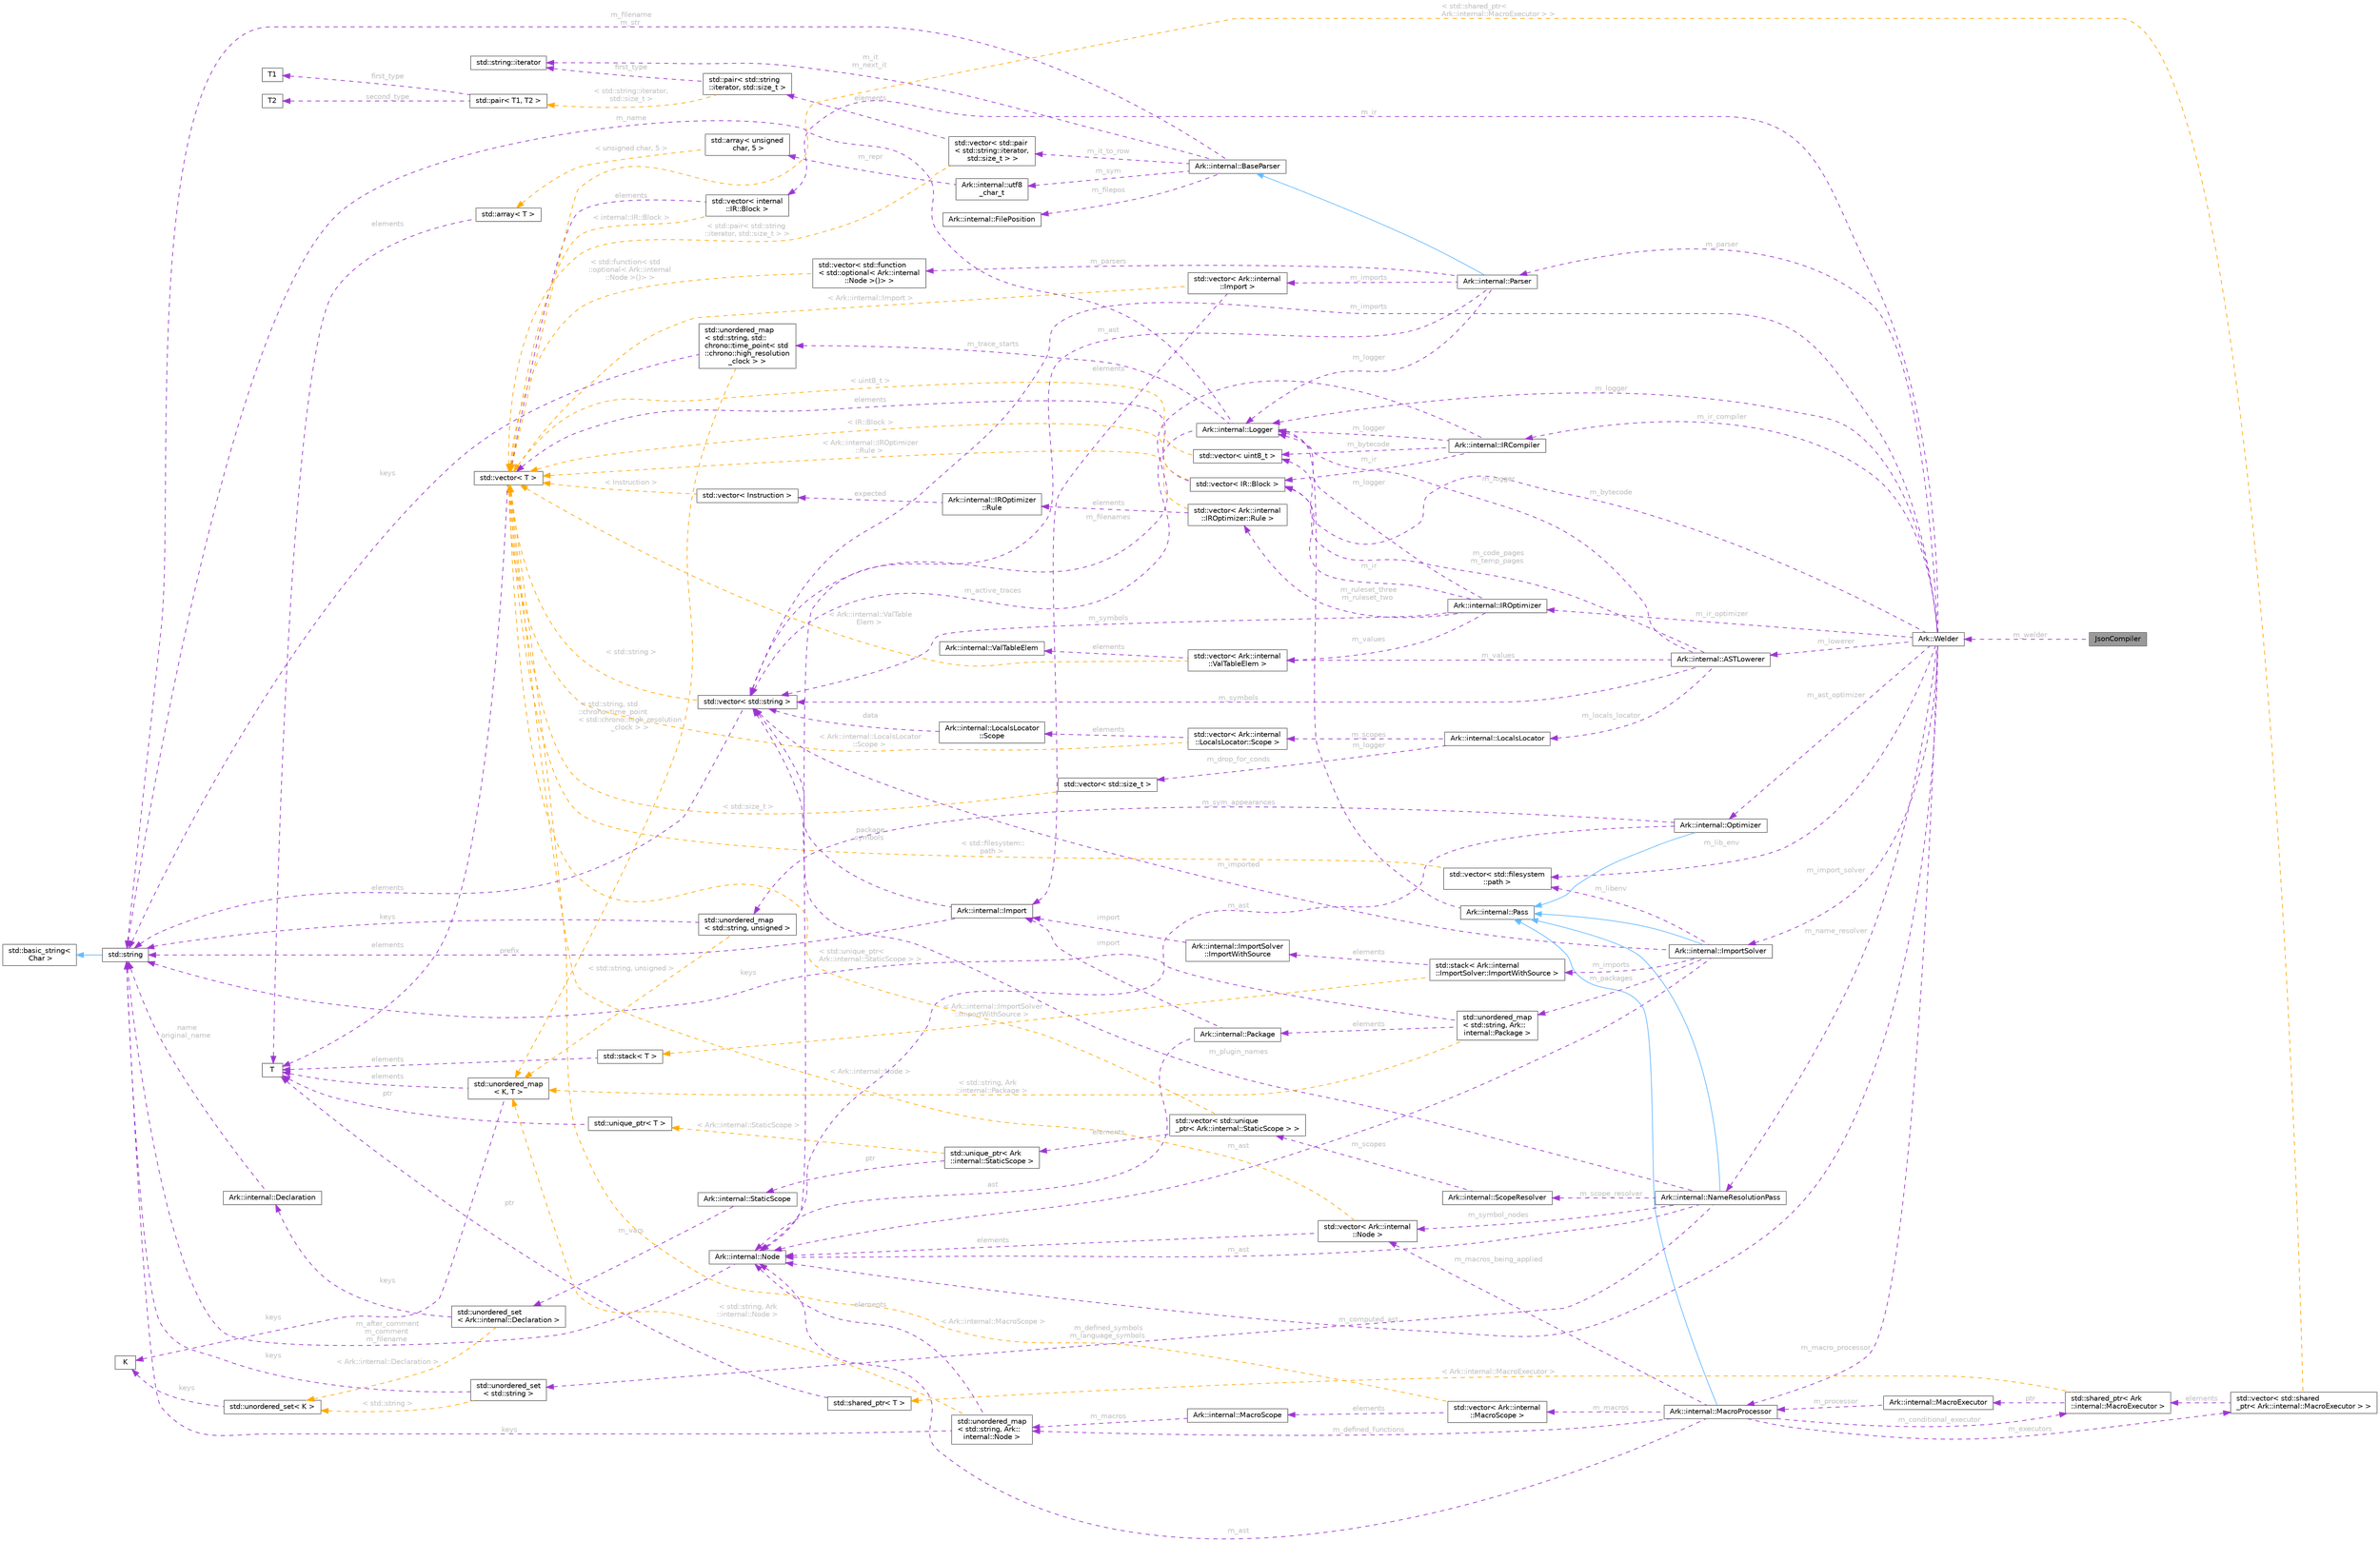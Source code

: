 digraph "JsonCompiler"
{
 // INTERACTIVE_SVG=YES
 // LATEX_PDF_SIZE
  bgcolor="transparent";
  edge [fontname=Helvetica,fontsize=10,labelfontname=Helvetica,labelfontsize=10];
  node [fontname=Helvetica,fontsize=10,shape=box,height=0.2,width=0.4];
  rankdir="LR";
  Node1 [id="Node000001",label="JsonCompiler",height=0.2,width=0.4,color="gray40", fillcolor="grey60", style="filled", fontcolor="black",tooltip=" "];
  Node2 -> Node1 [id="edge1_Node000001_Node000002",dir="back",color="darkorchid3",style="dashed",tooltip=" ",label=" m_welder",fontcolor="grey" ];
  Node2 [id="Node000002",label="Ark::Welder",height=0.2,width=0.4,color="gray40", fillcolor="white", style="filled",URL="$d7/da8/classArk_1_1Welder.html",tooltip="The welder joins all the compiler passes."];
  Node3 -> Node2 [id="edge2_Node000002_Node000003",dir="back",color="darkorchid3",style="dashed",tooltip=" ",label=" m_lib_env",fontcolor="grey" ];
  Node3 [id="Node000003",label="std::vector\< std::filesystem\l::path \>",height=0.2,width=0.4,color="gray40", fillcolor="white", style="filled",tooltip=" "];
  Node4 -> Node3 [id="edge3_Node000003_Node000004",dir="back",color="orange",style="dashed",tooltip=" ",label=" \< std::filesystem::\lpath \>",fontcolor="grey" ];
  Node4 [id="Node000004",label="std::vector\< T \>",height=0.2,width=0.4,color="gray40", fillcolor="white", style="filled",tooltip=" "];
  Node5 -> Node4 [id="edge4_Node000004_Node000005",dir="back",color="darkorchid3",style="dashed",tooltip=" ",label=" elements",fontcolor="grey" ];
  Node5 [id="Node000005",label="T",height=0.2,width=0.4,color="gray40", fillcolor="white", style="filled",tooltip=" "];
  Node6 -> Node2 [id="edge5_Node000002_Node000006",dir="back",color="darkorchid3",style="dashed",tooltip=" ",label=" m_imports",fontcolor="grey" ];
  Node6 [id="Node000006",label="std::vector\< std::string \>",height=0.2,width=0.4,color="gray40", fillcolor="white", style="filled",tooltip=" "];
  Node7 -> Node6 [id="edge6_Node000006_Node000007",dir="back",color="darkorchid3",style="dashed",tooltip=" ",label=" elements",fontcolor="grey" ];
  Node7 [id="Node000007",label="std::string",height=0.2,width=0.4,color="gray40", fillcolor="white", style="filled",tooltip=" "];
  Node8 -> Node7 [id="edge7_Node000007_Node000008",dir="back",color="steelblue1",style="solid",tooltip=" "];
  Node8 [id="Node000008",label="std::basic_string\<\l Char \>",height=0.2,width=0.4,color="gray40", fillcolor="white", style="filled",tooltip=" "];
  Node4 -> Node6 [id="edge8_Node000006_Node000004",dir="back",color="orange",style="dashed",tooltip=" ",label=" \< std::string \>",fontcolor="grey" ];
  Node9 -> Node2 [id="edge9_Node000002_Node000009",dir="back",color="darkorchid3",style="dashed",tooltip=" ",label=" m_ir",fontcolor="grey" ];
  Node9 [id="Node000009",label="std::vector\< internal\l::IR::Block \>",height=0.2,width=0.4,color="gray40", fillcolor="white", style="filled",tooltip=" "];
  Node4 -> Node9 [id="edge10_Node000009_Node000004",dir="back",color="darkorchid3",style="dashed",tooltip=" ",label=" elements",fontcolor="grey" ];
  Node4 -> Node9 [id="edge11_Node000009_Node000004",dir="back",color="orange",style="dashed",tooltip=" ",label=" \< internal::IR::Block \>",fontcolor="grey" ];
  Node10 -> Node2 [id="edge12_Node000002_Node000010",dir="back",color="darkorchid3",style="dashed",tooltip=" ",label=" m_bytecode",fontcolor="grey" ];
  Node10 [id="Node000010",label="std::vector\< uint8_t \>",height=0.2,width=0.4,color="gray40", fillcolor="white", style="filled",tooltip=" "];
  Node4 -> Node10 [id="edge13_Node000010_Node000004",dir="back",color="orange",style="dashed",tooltip=" ",label=" \< uint8_t \>",fontcolor="grey" ];
  Node11 -> Node2 [id="edge14_Node000002_Node000011",dir="back",color="darkorchid3",style="dashed",tooltip=" ",label=" m_computed_ast",fontcolor="grey" ];
  Node11 [id="Node000011",label="Ark::internal::Node",height=0.2,width=0.4,color="gray40", fillcolor="white", style="filled",URL="$dc/d9e/classArk_1_1internal_1_1Node.html",tooltip="A node of an Abstract Syntax Tree for ArkScript."];
  Node7 -> Node11 [id="edge15_Node000011_Node000007",dir="back",color="darkorchid3",style="dashed",tooltip=" ",label=" m_after_comment\nm_comment\nm_filename",fontcolor="grey" ];
  Node12 -> Node2 [id="edge16_Node000002_Node000012",dir="back",color="darkorchid3",style="dashed",tooltip=" ",label=" m_parser",fontcolor="grey" ];
  Node12 [id="Node000012",label="Ark::internal::Parser",height=0.2,width=0.4,color="gray40", fillcolor="white", style="filled",URL="$d9/d0c/classArk_1_1internal_1_1Parser.html",tooltip=" "];
  Node13 -> Node12 [id="edge17_Node000012_Node000013",dir="back",color="steelblue1",style="solid",tooltip=" "];
  Node13 [id="Node000013",label="Ark::internal::BaseParser",height=0.2,width=0.4,color="gray40", fillcolor="white", style="filled",URL="$d8/d00/classArk_1_1internal_1_1BaseParser.html",tooltip=" "];
  Node7 -> Node13 [id="edge18_Node000013_Node000007",dir="back",color="darkorchid3",style="dashed",tooltip=" ",label=" m_filename\nm_str",fontcolor="grey" ];
  Node14 -> Node13 [id="edge19_Node000013_Node000014",dir="back",color="darkorchid3",style="dashed",tooltip=" ",label=" m_it_to_row",fontcolor="grey" ];
  Node14 [id="Node000014",label="std::vector\< std::pair\l\< std::string::iterator,\l std::size_t \> \>",height=0.2,width=0.4,color="gray40", fillcolor="white", style="filled",tooltip=" "];
  Node15 -> Node14 [id="edge20_Node000014_Node000015",dir="back",color="darkorchid3",style="dashed",tooltip=" ",label=" elements",fontcolor="grey" ];
  Node15 [id="Node000015",label="std::pair\< std::string\l::iterator, std::size_t \>",height=0.2,width=0.4,color="gray40", fillcolor="white", style="filled",tooltip=" "];
  Node16 -> Node15 [id="edge21_Node000015_Node000016",dir="back",color="darkorchid3",style="dashed",tooltip=" ",label=" first_type",fontcolor="grey" ];
  Node16 [id="Node000016",label="std::string::iterator",height=0.2,width=0.4,color="gray40", fillcolor="white", style="filled",tooltip=" "];
  Node17 -> Node15 [id="edge22_Node000015_Node000017",dir="back",color="orange",style="dashed",tooltip=" ",label=" \< std::string::iterator,\l std::size_t \>",fontcolor="grey" ];
  Node17 [id="Node000017",label="std::pair\< T1, T2 \>",height=0.2,width=0.4,color="gray40", fillcolor="white", style="filled",tooltip=" "];
  Node18 -> Node17 [id="edge23_Node000017_Node000018",dir="back",color="darkorchid3",style="dashed",tooltip=" ",label=" first_type",fontcolor="grey" ];
  Node18 [id="Node000018",label="T1",height=0.2,width=0.4,color="gray40", fillcolor="white", style="filled",tooltip=" "];
  Node19 -> Node17 [id="edge24_Node000017_Node000019",dir="back",color="darkorchid3",style="dashed",tooltip=" ",label=" second_type",fontcolor="grey" ];
  Node19 [id="Node000019",label="T2",height=0.2,width=0.4,color="gray40", fillcolor="white", style="filled",tooltip=" "];
  Node4 -> Node14 [id="edge25_Node000014_Node000004",dir="back",color="orange",style="dashed",tooltip=" ",label=" \< std::pair\< std::string\l::iterator, std::size_t \> \>",fontcolor="grey" ];
  Node16 -> Node13 [id="edge26_Node000013_Node000016",dir="back",color="darkorchid3",style="dashed",tooltip=" ",label=" m_it\nm_next_it",fontcolor="grey" ];
  Node20 -> Node13 [id="edge27_Node000013_Node000020",dir="back",color="darkorchid3",style="dashed",tooltip=" ",label=" m_sym",fontcolor="grey" ];
  Node20 [id="Node000020",label="Ark::internal::utf8\l_char_t",height=0.2,width=0.4,color="gray40", fillcolor="white", style="filled",URL="$df/d83/classArk_1_1internal_1_1utf8__char__t.html",tooltip=" "];
  Node21 -> Node20 [id="edge28_Node000020_Node000021",dir="back",color="darkorchid3",style="dashed",tooltip=" ",label=" m_repr",fontcolor="grey" ];
  Node21 [id="Node000021",label="std::array\< unsigned\l char, 5 \>",height=0.2,width=0.4,color="gray40", fillcolor="white", style="filled",tooltip=" "];
  Node22 -> Node21 [id="edge29_Node000021_Node000022",dir="back",color="orange",style="dashed",tooltip=" ",label=" \< unsigned char, 5 \>",fontcolor="grey" ];
  Node22 [id="Node000022",label="std::array\< T \>",height=0.2,width=0.4,color="gray40", fillcolor="white", style="filled",tooltip=" "];
  Node5 -> Node22 [id="edge30_Node000022_Node000005",dir="back",color="darkorchid3",style="dashed",tooltip=" ",label=" elements",fontcolor="grey" ];
  Node23 -> Node13 [id="edge31_Node000013_Node000023",dir="back",color="darkorchid3",style="dashed",tooltip=" ",label=" m_filepos",fontcolor="grey" ];
  Node23 [id="Node000023",label="Ark::internal::FilePosition",height=0.2,width=0.4,color="gray40", fillcolor="white", style="filled",URL="$dd/d0e/structArk_1_1internal_1_1FilePosition.html",tooltip="Describe a position in a given file ; handled by the BaseParser."];
  Node24 -> Node12 [id="edge32_Node000012_Node000024",dir="back",color="darkorchid3",style="dashed",tooltip=" ",label=" m_logger",fontcolor="grey" ];
  Node24 [id="Node000024",label="Ark::internal::Logger",height=0.2,width=0.4,color="gray40", fillcolor="white", style="filled",URL="$d6/d2f/classArk_1_1internal_1_1Logger.html",tooltip=" "];
  Node7 -> Node24 [id="edge33_Node000024_Node000007",dir="back",color="darkorchid3",style="dashed",tooltip=" ",label=" m_name",fontcolor="grey" ];
  Node25 -> Node24 [id="edge34_Node000024_Node000025",dir="back",color="darkorchid3",style="dashed",tooltip=" ",label=" m_trace_starts",fontcolor="grey" ];
  Node25 [id="Node000025",label="std::unordered_map\l\< std::string, std::\lchrono::time_point\< std\l::chrono::high_resolution\l_clock \> \>",height=0.2,width=0.4,color="gray40", fillcolor="white", style="filled",tooltip=" "];
  Node7 -> Node25 [id="edge35_Node000025_Node000007",dir="back",color="darkorchid3",style="dashed",tooltip=" ",label=" keys",fontcolor="grey" ];
  Node26 -> Node25 [id="edge36_Node000025_Node000026",dir="back",color="orange",style="dashed",tooltip=" ",label=" \< std::string, std\l::chrono::time_point\l\< std::chrono::high_resolution\l_clock \> \>",fontcolor="grey" ];
  Node26 [id="Node000026",label="std::unordered_map\l\< K, T \>",height=0.2,width=0.4,color="gray40", fillcolor="white", style="filled",tooltip=" "];
  Node27 -> Node26 [id="edge37_Node000026_Node000027",dir="back",color="darkorchid3",style="dashed",tooltip=" ",label=" keys",fontcolor="grey" ];
  Node27 [id="Node000027",label="K",height=0.2,width=0.4,color="gray40", fillcolor="white", style="filled",tooltip=" "];
  Node5 -> Node26 [id="edge38_Node000026_Node000005",dir="back",color="darkorchid3",style="dashed",tooltip=" ",label=" elements",fontcolor="grey" ];
  Node6 -> Node24 [id="edge39_Node000024_Node000006",dir="back",color="darkorchid3",style="dashed",tooltip=" ",label=" m_active_traces",fontcolor="grey" ];
  Node11 -> Node12 [id="edge40_Node000012_Node000011",dir="back",color="darkorchid3",style="dashed",tooltip=" ",label=" m_ast",fontcolor="grey" ];
  Node28 -> Node12 [id="edge41_Node000012_Node000028",dir="back",color="darkorchid3",style="dashed",tooltip=" ",label=" m_imports",fontcolor="grey" ];
  Node28 [id="Node000028",label="std::vector\< Ark::internal\l::Import \>",height=0.2,width=0.4,color="gray40", fillcolor="white", style="filled",tooltip=" "];
  Node29 -> Node28 [id="edge42_Node000028_Node000029",dir="back",color="darkorchid3",style="dashed",tooltip=" ",label=" elements",fontcolor="grey" ];
  Node29 [id="Node000029",label="Ark::internal::Import",height=0.2,width=0.4,color="gray40", fillcolor="white", style="filled",URL="$da/d03/structArk_1_1internal_1_1Import.html",tooltip=" "];
  Node7 -> Node29 [id="edge43_Node000029_Node000007",dir="back",color="darkorchid3",style="dashed",tooltip=" ",label=" prefix",fontcolor="grey" ];
  Node6 -> Node29 [id="edge44_Node000029_Node000006",dir="back",color="darkorchid3",style="dashed",tooltip=" ",label=" package\nsymbols",fontcolor="grey" ];
  Node4 -> Node28 [id="edge45_Node000028_Node000004",dir="back",color="orange",style="dashed",tooltip=" ",label=" \< Ark::internal::Import \>",fontcolor="grey" ];
  Node30 -> Node12 [id="edge46_Node000012_Node000030",dir="back",color="darkorchid3",style="dashed",tooltip=" ",label=" m_parsers",fontcolor="grey" ];
  Node30 [id="Node000030",label="std::vector\< std::function\l\< std::optional\< Ark::internal\l::Node \>()\> \>",height=0.2,width=0.4,color="gray40", fillcolor="white", style="filled",tooltip=" "];
  Node4 -> Node30 [id="edge47_Node000030_Node000004",dir="back",color="orange",style="dashed",tooltip=" ",label=" \< std::function\< std\l::optional\< Ark::internal\l::Node \>()\> \>",fontcolor="grey" ];
  Node31 -> Node2 [id="edge48_Node000002_Node000031",dir="back",color="darkorchid3",style="dashed",tooltip=" ",label=" m_import_solver",fontcolor="grey" ];
  Node31 [id="Node000031",label="Ark::internal::ImportSolver",height=0.2,width=0.4,color="gray40", fillcolor="white", style="filled",URL="$d2/d90/classArk_1_1internal_1_1ImportSolver.html",tooltip=" "];
  Node32 -> Node31 [id="edge49_Node000031_Node000032",dir="back",color="steelblue1",style="solid",tooltip=" "];
  Node32 [id="Node000032",label="Ark::internal::Pass",height=0.2,width=0.4,color="gray40", fillcolor="white", style="filled",URL="$da/d7b/classArk_1_1internal_1_1Pass.html",tooltip="An interface to describe compiler passes."];
  Node24 -> Node32 [id="edge50_Node000032_Node000024",dir="back",color="darkorchid3",style="dashed",tooltip=" ",label=" m_logger",fontcolor="grey" ];
  Node3 -> Node31 [id="edge51_Node000031_Node000003",dir="back",color="darkorchid3",style="dashed",tooltip=" ",label=" m_libenv",fontcolor="grey" ];
  Node11 -> Node31 [id="edge52_Node000031_Node000011",dir="back",color="darkorchid3",style="dashed",tooltip=" ",label=" m_ast",fontcolor="grey" ];
  Node33 -> Node31 [id="edge53_Node000031_Node000033",dir="back",color="darkorchid3",style="dashed",tooltip=" ",label=" m_imports",fontcolor="grey" ];
  Node33 [id="Node000033",label="std::stack\< Ark::internal\l::ImportSolver::ImportWithSource \>",height=0.2,width=0.4,color="gray40", fillcolor="white", style="filled",tooltip=" "];
  Node34 -> Node33 [id="edge54_Node000033_Node000034",dir="back",color="darkorchid3",style="dashed",tooltip=" ",label=" elements",fontcolor="grey" ];
  Node34 [id="Node000034",label="Ark::internal::ImportSolver\l::ImportWithSource",height=0.2,width=0.4,color="gray40", fillcolor="white", style="filled",URL="$d8/dbc/structArk_1_1internal_1_1ImportSolver_1_1ImportWithSource.html",tooltip=" "];
  Node29 -> Node34 [id="edge55_Node000034_Node000029",dir="back",color="darkorchid3",style="dashed",tooltip=" ",label=" import",fontcolor="grey" ];
  Node35 -> Node33 [id="edge56_Node000033_Node000035",dir="back",color="orange",style="dashed",tooltip=" ",label=" \< Ark::internal::ImportSolver\l::ImportWithSource \>",fontcolor="grey" ];
  Node35 [id="Node000035",label="std::stack\< T \>",height=0.2,width=0.4,color="gray40", fillcolor="white", style="filled",tooltip=" "];
  Node5 -> Node35 [id="edge57_Node000035_Node000005",dir="back",color="darkorchid3",style="dashed",tooltip=" ",label=" elements",fontcolor="grey" ];
  Node36 -> Node31 [id="edge58_Node000031_Node000036",dir="back",color="darkorchid3",style="dashed",tooltip=" ",label=" m_packages",fontcolor="grey" ];
  Node36 [id="Node000036",label="std::unordered_map\l\< std::string, Ark::\linternal::Package \>",height=0.2,width=0.4,color="gray40", fillcolor="white", style="filled",tooltip=" "];
  Node7 -> Node36 [id="edge59_Node000036_Node000007",dir="back",color="darkorchid3",style="dashed",tooltip=" ",label=" keys",fontcolor="grey" ];
  Node37 -> Node36 [id="edge60_Node000036_Node000037",dir="back",color="darkorchid3",style="dashed",tooltip=" ",label=" elements",fontcolor="grey" ];
  Node37 [id="Node000037",label="Ark::internal::Package",height=0.2,width=0.4,color="gray40", fillcolor="white", style="filled",URL="$dd/d76/structArk_1_1internal_1_1Package.html",tooltip=" "];
  Node11 -> Node37 [id="edge61_Node000037_Node000011",dir="back",color="darkorchid3",style="dashed",tooltip=" ",label=" ast",fontcolor="grey" ];
  Node29 -> Node37 [id="edge62_Node000037_Node000029",dir="back",color="darkorchid3",style="dashed",tooltip=" ",label=" import",fontcolor="grey" ];
  Node26 -> Node36 [id="edge63_Node000036_Node000026",dir="back",color="orange",style="dashed",tooltip=" ",label=" \< std::string, Ark\l::internal::Package \>",fontcolor="grey" ];
  Node6 -> Node31 [id="edge64_Node000031_Node000006",dir="back",color="darkorchid3",style="dashed",tooltip=" ",label=" m_imported",fontcolor="grey" ];
  Node38 -> Node2 [id="edge65_Node000002_Node000038",dir="back",color="darkorchid3",style="dashed",tooltip=" ",label=" m_macro_processor",fontcolor="grey" ];
  Node38 [id="Node000038",label="Ark::internal::MacroProcessor",height=0.2,width=0.4,color="gray40", fillcolor="white", style="filled",URL="$d5/db5/classArk_1_1internal_1_1MacroProcessor.html",tooltip="The class handling the macros definitions and calls, given an AST."];
  Node32 -> Node38 [id="edge66_Node000038_Node000032",dir="back",color="steelblue1",style="solid",tooltip=" "];
  Node11 -> Node38 [id="edge67_Node000038_Node000011",dir="back",color="darkorchid3",style="dashed",tooltip=" ",label=" m_ast",fontcolor="grey" ];
  Node39 -> Node38 [id="edge68_Node000038_Node000039",dir="back",color="darkorchid3",style="dashed",tooltip=" ",label=" m_macros",fontcolor="grey" ];
  Node39 [id="Node000039",label="std::vector\< Ark::internal\l::MacroScope \>",height=0.2,width=0.4,color="gray40", fillcolor="white", style="filled",tooltip=" "];
  Node40 -> Node39 [id="edge69_Node000039_Node000040",dir="back",color="darkorchid3",style="dashed",tooltip=" ",label=" elements",fontcolor="grey" ];
  Node40 [id="Node000040",label="Ark::internal::MacroScope",height=0.2,width=0.4,color="gray40", fillcolor="white", style="filled",URL="$d6/d42/classArk_1_1internal_1_1MacroScope.html",tooltip=" "];
  Node41 -> Node40 [id="edge70_Node000040_Node000041",dir="back",color="darkorchid3",style="dashed",tooltip=" ",label=" m_macros",fontcolor="grey" ];
  Node41 [id="Node000041",label="std::unordered_map\l\< std::string, Ark::\linternal::Node \>",height=0.2,width=0.4,color="gray40", fillcolor="white", style="filled",tooltip=" "];
  Node7 -> Node41 [id="edge71_Node000041_Node000007",dir="back",color="darkorchid3",style="dashed",tooltip=" ",label=" keys",fontcolor="grey" ];
  Node11 -> Node41 [id="edge72_Node000041_Node000011",dir="back",color="darkorchid3",style="dashed",tooltip=" ",label=" elements",fontcolor="grey" ];
  Node26 -> Node41 [id="edge73_Node000041_Node000026",dir="back",color="orange",style="dashed",tooltip=" ",label=" \< std::string, Ark\l::internal::Node \>",fontcolor="grey" ];
  Node4 -> Node39 [id="edge74_Node000039_Node000004",dir="back",color="orange",style="dashed",tooltip=" ",label=" \< Ark::internal::MacroScope \>",fontcolor="grey" ];
  Node42 -> Node38 [id="edge75_Node000038_Node000042",dir="back",color="darkorchid3",style="dashed",tooltip=" ",label=" m_macros_being_applied",fontcolor="grey" ];
  Node42 [id="Node000042",label="std::vector\< Ark::internal\l::Node \>",height=0.2,width=0.4,color="gray40", fillcolor="white", style="filled",tooltip=" "];
  Node11 -> Node42 [id="edge76_Node000042_Node000011",dir="back",color="darkorchid3",style="dashed",tooltip=" ",label=" elements",fontcolor="grey" ];
  Node4 -> Node42 [id="edge77_Node000042_Node000004",dir="back",color="orange",style="dashed",tooltip=" ",label=" \< Ark::internal::Node \>",fontcolor="grey" ];
  Node43 -> Node38 [id="edge78_Node000038_Node000043",dir="back",color="darkorchid3",style="dashed",tooltip=" ",label=" m_conditional_executor",fontcolor="grey" ];
  Node43 [id="Node000043",label="std::shared_ptr\< Ark\l::internal::MacroExecutor \>",height=0.2,width=0.4,color="gray40", fillcolor="white", style="filled",tooltip=" "];
  Node44 -> Node43 [id="edge79_Node000043_Node000044",dir="back",color="darkorchid3",style="dashed",tooltip=" ",label=" ptr",fontcolor="grey" ];
  Node44 [id="Node000044",label="Ark::internal::MacroExecutor",height=0.2,width=0.4,color="gray40", fillcolor="white", style="filled",URL="$d5/d8f/classArk_1_1internal_1_1MacroExecutor.html",tooltip="A class that applies macros in a Node."];
  Node38 -> Node44 [id="edge80_Node000044_Node000038",dir="back",color="darkorchid3",style="dashed",tooltip=" ",label=" m_processor",fontcolor="grey" ];
  Node45 -> Node43 [id="edge81_Node000043_Node000045",dir="back",color="orange",style="dashed",tooltip=" ",label=" \< Ark::internal::MacroExecutor \>",fontcolor="grey" ];
  Node45 [id="Node000045",label="std::shared_ptr\< T \>",height=0.2,width=0.4,color="gray40", fillcolor="white", style="filled",tooltip=" "];
  Node5 -> Node45 [id="edge82_Node000045_Node000005",dir="back",color="darkorchid3",style="dashed",tooltip=" ",label=" ptr",fontcolor="grey" ];
  Node46 -> Node38 [id="edge83_Node000038_Node000046",dir="back",color="darkorchid3",style="dashed",tooltip=" ",label=" m_executors",fontcolor="grey" ];
  Node46 [id="Node000046",label="std::vector\< std::shared\l_ptr\< Ark::internal::MacroExecutor \> \>",height=0.2,width=0.4,color="gray40", fillcolor="white", style="filled",tooltip=" "];
  Node43 -> Node46 [id="edge84_Node000046_Node000043",dir="back",color="darkorchid3",style="dashed",tooltip=" ",label=" elements",fontcolor="grey" ];
  Node4 -> Node46 [id="edge85_Node000046_Node000004",dir="back",color="orange",style="dashed",tooltip=" ",label=" \< std::shared_ptr\<\l Ark::internal::MacroExecutor \> \>",fontcolor="grey" ];
  Node41 -> Node38 [id="edge86_Node000038_Node000041",dir="back",color="darkorchid3",style="dashed",tooltip=" ",label=" m_defined_functions",fontcolor="grey" ];
  Node47 -> Node2 [id="edge87_Node000002_Node000047",dir="back",color="darkorchid3",style="dashed",tooltip=" ",label=" m_ast_optimizer",fontcolor="grey" ];
  Node47 [id="Node000047",label="Ark::internal::Optimizer",height=0.2,width=0.4,color="gray40", fillcolor="white", style="filled",URL="$d7/da8/classArk_1_1internal_1_1Optimizer.html",tooltip="The ArkScript AST optimizer."];
  Node32 -> Node47 [id="edge88_Node000047_Node000032",dir="back",color="steelblue1",style="solid",tooltip=" "];
  Node11 -> Node47 [id="edge89_Node000047_Node000011",dir="back",color="darkorchid3",style="dashed",tooltip=" ",label=" m_ast",fontcolor="grey" ];
  Node48 -> Node47 [id="edge90_Node000047_Node000048",dir="back",color="darkorchid3",style="dashed",tooltip=" ",label=" m_sym_appearances",fontcolor="grey" ];
  Node48 [id="Node000048",label="std::unordered_map\l\< std::string, unsigned \>",height=0.2,width=0.4,color="gray40", fillcolor="white", style="filled",tooltip=" "];
  Node7 -> Node48 [id="edge91_Node000048_Node000007",dir="back",color="darkorchid3",style="dashed",tooltip=" ",label=" keys",fontcolor="grey" ];
  Node26 -> Node48 [id="edge92_Node000048_Node000026",dir="back",color="orange",style="dashed",tooltip=" ",label=" \< std::string, unsigned \>",fontcolor="grey" ];
  Node49 -> Node2 [id="edge93_Node000002_Node000049",dir="back",color="darkorchid3",style="dashed",tooltip=" ",label=" m_name_resolver",fontcolor="grey" ];
  Node49 [id="Node000049",label="Ark::internal::NameResolutionPass",height=0.2,width=0.4,color="gray40", fillcolor="white", style="filled",URL="$d7/db8/classArk_1_1internal_1_1NameResolutionPass.html",tooltip=" "];
  Node32 -> Node49 [id="edge94_Node000049_Node000032",dir="back",color="steelblue1",style="solid",tooltip=" "];
  Node11 -> Node49 [id="edge95_Node000049_Node000011",dir="back",color="darkorchid3",style="dashed",tooltip=" ",label=" m_ast",fontcolor="grey" ];
  Node50 -> Node49 [id="edge96_Node000049_Node000050",dir="back",color="darkorchid3",style="dashed",tooltip=" ",label=" m_defined_symbols\nm_language_symbols",fontcolor="grey" ];
  Node50 [id="Node000050",label="std::unordered_set\l\< std::string \>",height=0.2,width=0.4,color="gray40", fillcolor="white", style="filled",tooltip=" "];
  Node7 -> Node50 [id="edge97_Node000050_Node000007",dir="back",color="darkorchid3",style="dashed",tooltip=" ",label=" keys",fontcolor="grey" ];
  Node51 -> Node50 [id="edge98_Node000050_Node000051",dir="back",color="orange",style="dashed",tooltip=" ",label=" \< std::string \>",fontcolor="grey" ];
  Node51 [id="Node000051",label="std::unordered_set\< K \>",height=0.2,width=0.4,color="gray40", fillcolor="white", style="filled",tooltip=" "];
  Node27 -> Node51 [id="edge99_Node000051_Node000027",dir="back",color="darkorchid3",style="dashed",tooltip=" ",label=" keys",fontcolor="grey" ];
  Node42 -> Node49 [id="edge100_Node000049_Node000042",dir="back",color="darkorchid3",style="dashed",tooltip=" ",label=" m_symbol_nodes",fontcolor="grey" ];
  Node6 -> Node49 [id="edge101_Node000049_Node000006",dir="back",color="darkorchid3",style="dashed",tooltip=" ",label=" m_plugin_names",fontcolor="grey" ];
  Node52 -> Node49 [id="edge102_Node000049_Node000052",dir="back",color="darkorchid3",style="dashed",tooltip=" ",label=" m_scope_resolver",fontcolor="grey" ];
  Node52 [id="Node000052",label="Ark::internal::ScopeResolver",height=0.2,width=0.4,color="gray40", fillcolor="white", style="filled",URL="$dd/d92/classArk_1_1internal_1_1ScopeResolver.html",tooltip=" "];
  Node53 -> Node52 [id="edge103_Node000052_Node000053",dir="back",color="darkorchid3",style="dashed",tooltip=" ",label=" m_scopes",fontcolor="grey" ];
  Node53 [id="Node000053",label="std::vector\< std::unique\l_ptr\< Ark::internal::StaticScope \> \>",height=0.2,width=0.4,color="gray40", fillcolor="white", style="filled",tooltip=" "];
  Node54 -> Node53 [id="edge104_Node000053_Node000054",dir="back",color="darkorchid3",style="dashed",tooltip=" ",label=" elements",fontcolor="grey" ];
  Node54 [id="Node000054",label="std::unique_ptr\< Ark\l::internal::StaticScope \>",height=0.2,width=0.4,color="gray40", fillcolor="white", style="filled",tooltip=" "];
  Node55 -> Node54 [id="edge105_Node000054_Node000055",dir="back",color="darkorchid3",style="dashed",tooltip=" ",label=" ptr",fontcolor="grey" ];
  Node55 [id="Node000055",label="Ark::internal::StaticScope",height=0.2,width=0.4,color="gray40", fillcolor="white", style="filled",URL="$d3/d8e/classArk_1_1internal_1_1StaticScope.html",tooltip=" "];
  Node56 -> Node55 [id="edge106_Node000055_Node000056",dir="back",color="darkorchid3",style="dashed",tooltip=" ",label=" m_vars",fontcolor="grey" ];
  Node56 [id="Node000056",label="std::unordered_set\l\< Ark::internal::Declaration \>",height=0.2,width=0.4,color="gray40", fillcolor="white", style="filled",tooltip=" "];
  Node57 -> Node56 [id="edge107_Node000056_Node000057",dir="back",color="darkorchid3",style="dashed",tooltip=" ",label=" keys",fontcolor="grey" ];
  Node57 [id="Node000057",label="Ark::internal::Declaration",height=0.2,width=0.4,color="gray40", fillcolor="white", style="filled",URL="$d1/dcf/structArk_1_1internal_1_1Declaration.html",tooltip=" "];
  Node7 -> Node57 [id="edge108_Node000057_Node000007",dir="back",color="darkorchid3",style="dashed",tooltip=" ",label=" name\noriginal_name",fontcolor="grey" ];
  Node51 -> Node56 [id="edge109_Node000056_Node000051",dir="back",color="orange",style="dashed",tooltip=" ",label=" \< Ark::internal::Declaration \>",fontcolor="grey" ];
  Node58 -> Node54 [id="edge110_Node000054_Node000058",dir="back",color="orange",style="dashed",tooltip=" ",label=" \< Ark::internal::StaticScope \>",fontcolor="grey" ];
  Node58 [id="Node000058",label="std::unique_ptr\< T \>",height=0.2,width=0.4,color="gray40", fillcolor="white", style="filled",tooltip=" "];
  Node5 -> Node58 [id="edge111_Node000058_Node000005",dir="back",color="darkorchid3",style="dashed",tooltip=" ",label=" ptr",fontcolor="grey" ];
  Node4 -> Node53 [id="edge112_Node000053_Node000004",dir="back",color="orange",style="dashed",tooltip=" ",label=" \< std::unique_ptr\<\l Ark::internal::StaticScope \> \>",fontcolor="grey" ];
  Node24 -> Node2 [id="edge113_Node000002_Node000024",dir="back",color="darkorchid3",style="dashed",tooltip=" ",label=" m_logger",fontcolor="grey" ];
  Node59 -> Node2 [id="edge114_Node000002_Node000059",dir="back",color="darkorchid3",style="dashed",tooltip=" ",label=" m_lowerer",fontcolor="grey" ];
  Node59 [id="Node000059",label="Ark::internal::ASTLowerer",height=0.2,width=0.4,color="gray40", fillcolor="white", style="filled",URL="$d3/d57/classArk_1_1internal_1_1ASTLowerer.html",tooltip="The ArkScript AST to IR compiler."];
  Node60 -> Node59 [id="edge115_Node000059_Node000060",dir="back",color="darkorchid3",style="dashed",tooltip=" ",label=" m_locals_locator",fontcolor="grey" ];
  Node60 [id="Node000060",label="Ark::internal::LocalsLocator",height=0.2,width=0.4,color="gray40", fillcolor="white", style="filled",URL="$de/d21/classArk_1_1internal_1_1LocalsLocator.html",tooltip=" "];
  Node61 -> Node60 [id="edge116_Node000060_Node000061",dir="back",color="darkorchid3",style="dashed",tooltip=" ",label=" m_scopes",fontcolor="grey" ];
  Node61 [id="Node000061",label="std::vector\< Ark::internal\l::LocalsLocator::Scope \>",height=0.2,width=0.4,color="gray40", fillcolor="white", style="filled",tooltip=" "];
  Node62 -> Node61 [id="edge117_Node000061_Node000062",dir="back",color="darkorchid3",style="dashed",tooltip=" ",label=" elements",fontcolor="grey" ];
  Node62 [id="Node000062",label="Ark::internal::LocalsLocator\l::Scope",height=0.2,width=0.4,color="gray40", fillcolor="white", style="filled",URL="$da/dde/structArk_1_1internal_1_1LocalsLocator_1_1Scope.html",tooltip=" "];
  Node6 -> Node62 [id="edge118_Node000062_Node000006",dir="back",color="darkorchid3",style="dashed",tooltip=" ",label=" data",fontcolor="grey" ];
  Node4 -> Node61 [id="edge119_Node000061_Node000004",dir="back",color="orange",style="dashed",tooltip=" ",label=" \< Ark::internal::LocalsLocator\l::Scope \>",fontcolor="grey" ];
  Node63 -> Node60 [id="edge120_Node000060_Node000063",dir="back",color="darkorchid3",style="dashed",tooltip=" ",label=" m_drop_for_conds",fontcolor="grey" ];
  Node63 [id="Node000063",label="std::vector\< std::size_t \>",height=0.2,width=0.4,color="gray40", fillcolor="white", style="filled",tooltip=" "];
  Node4 -> Node63 [id="edge121_Node000063_Node000004",dir="back",color="orange",style="dashed",tooltip=" ",label=" \< std::size_t \>",fontcolor="grey" ];
  Node6 -> Node59 [id="edge122_Node000059_Node000006",dir="back",color="darkorchid3",style="dashed",tooltip=" ",label=" m_symbols",fontcolor="grey" ];
  Node64 -> Node59 [id="edge123_Node000059_Node000064",dir="back",color="darkorchid3",style="dashed",tooltip=" ",label=" m_values",fontcolor="grey" ];
  Node64 [id="Node000064",label="std::vector\< Ark::internal\l::ValTableElem \>",height=0.2,width=0.4,color="gray40", fillcolor="white", style="filled",tooltip=" "];
  Node65 -> Node64 [id="edge124_Node000064_Node000065",dir="back",color="darkorchid3",style="dashed",tooltip=" ",label=" elements",fontcolor="grey" ];
  Node65 [id="Node000065",label="Ark::internal::ValTableElem",height=0.2,width=0.4,color="gray40", fillcolor="white", style="filled",URL="$d8/dc4/structArk_1_1internal_1_1ValTableElem.html",tooltip="A Compiler Value class helper to handle multiple types."];
  Node4 -> Node64 [id="edge125_Node000064_Node000004",dir="back",color="orange",style="dashed",tooltip=" ",label=" \< Ark::internal::ValTable\lElem \>",fontcolor="grey" ];
  Node66 -> Node59 [id="edge126_Node000059_Node000066",dir="back",color="darkorchid3",style="dashed",tooltip=" ",label=" m_code_pages\nm_temp_pages",fontcolor="grey" ];
  Node66 [id="Node000066",label="std::vector\< IR::Block \>",height=0.2,width=0.4,color="gray40", fillcolor="white", style="filled",tooltip=" "];
  Node4 -> Node66 [id="edge127_Node000066_Node000004",dir="back",color="darkorchid3",style="dashed",tooltip=" ",label=" elements",fontcolor="grey" ];
  Node4 -> Node66 [id="edge128_Node000066_Node000004",dir="back",color="orange",style="dashed",tooltip=" ",label=" \< IR::Block \>",fontcolor="grey" ];
  Node24 -> Node59 [id="edge129_Node000059_Node000024",dir="back",color="darkorchid3",style="dashed",tooltip=" ",label=" m_logger",fontcolor="grey" ];
  Node67 -> Node2 [id="edge130_Node000002_Node000067",dir="back",color="darkorchid3",style="dashed",tooltip=" ",label=" m_ir_optimizer",fontcolor="grey" ];
  Node67 [id="Node000067",label="Ark::internal::IROptimizer",height=0.2,width=0.4,color="gray40", fillcolor="white", style="filled",URL="$da/d85/classArk_1_1internal_1_1IROptimizer.html",tooltip=" "];
  Node68 -> Node67 [id="edge131_Node000067_Node000068",dir="back",color="darkorchid3",style="dashed",tooltip=" ",label=" m_ruleset_three\nm_ruleset_two",fontcolor="grey" ];
  Node68 [id="Node000068",label="std::vector\< Ark::internal\l::IROptimizer::Rule \>",height=0.2,width=0.4,color="gray40", fillcolor="white", style="filled",tooltip=" "];
  Node69 -> Node68 [id="edge132_Node000068_Node000069",dir="back",color="darkorchid3",style="dashed",tooltip=" ",label=" elements",fontcolor="grey" ];
  Node69 [id="Node000069",label="Ark::internal::IROptimizer\l::Rule",height=0.2,width=0.4,color="gray40", fillcolor="white", style="filled",URL="$da/d1e/structArk_1_1internal_1_1IROptimizer_1_1Rule.html",tooltip=" "];
  Node70 -> Node69 [id="edge133_Node000069_Node000070",dir="back",color="darkorchid3",style="dashed",tooltip=" ",label=" expected",fontcolor="grey" ];
  Node70 [id="Node000070",label="std::vector\< Instruction \>",height=0.2,width=0.4,color="gray40", fillcolor="white", style="filled",tooltip=" "];
  Node4 -> Node70 [id="edge134_Node000070_Node000004",dir="back",color="orange",style="dashed",tooltip=" ",label=" \< Instruction \>",fontcolor="grey" ];
  Node4 -> Node68 [id="edge135_Node000068_Node000004",dir="back",color="orange",style="dashed",tooltip=" ",label=" \< Ark::internal::IROptimizer\l::Rule \>",fontcolor="grey" ];
  Node24 -> Node67 [id="edge136_Node000067_Node000024",dir="back",color="darkorchid3",style="dashed",tooltip=" ",label=" m_logger",fontcolor="grey" ];
  Node66 -> Node67 [id="edge137_Node000067_Node000066",dir="back",color="darkorchid3",style="dashed",tooltip=" ",label=" m_ir",fontcolor="grey" ];
  Node6 -> Node67 [id="edge138_Node000067_Node000006",dir="back",color="darkorchid3",style="dashed",tooltip=" ",label=" m_symbols",fontcolor="grey" ];
  Node64 -> Node67 [id="edge139_Node000067_Node000064",dir="back",color="darkorchid3",style="dashed",tooltip=" ",label=" m_values",fontcolor="grey" ];
  Node71 -> Node2 [id="edge140_Node000002_Node000071",dir="back",color="darkorchid3",style="dashed",tooltip=" ",label=" m_ir_compiler",fontcolor="grey" ];
  Node71 [id="Node000071",label="Ark::internal::IRCompiler",height=0.2,width=0.4,color="gray40", fillcolor="white", style="filled",URL="$d0/da1/classArk_1_1internal_1_1IRCompiler.html",tooltip=" "];
  Node24 -> Node71 [id="edge141_Node000071_Node000024",dir="back",color="darkorchid3",style="dashed",tooltip=" ",label=" m_logger",fontcolor="grey" ];
  Node10 -> Node71 [id="edge142_Node000071_Node000010",dir="back",color="darkorchid3",style="dashed",tooltip=" ",label=" m_bytecode",fontcolor="grey" ];
  Node66 -> Node71 [id="edge143_Node000071_Node000066",dir="back",color="darkorchid3",style="dashed",tooltip=" ",label=" m_ir",fontcolor="grey" ];
  Node6 -> Node71 [id="edge144_Node000071_Node000006",dir="back",color="darkorchid3",style="dashed",tooltip=" ",label=" m_filenames",fontcolor="grey" ];
}
